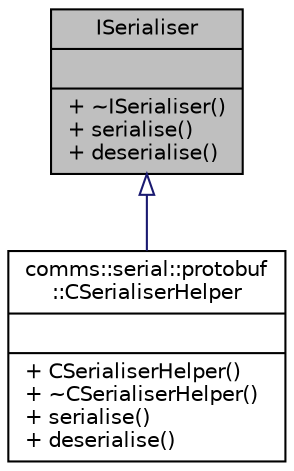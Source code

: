 digraph "ISerialiser"
{
 // LATEX_PDF_SIZE
  edge [fontname="Helvetica",fontsize="10",labelfontname="Helvetica",labelfontsize="10"];
  node [fontname="Helvetica",fontsize="10",shape=record];
  Node1 [label="{ISerialiser\n||+ ~ISerialiser()\l+ serialise()\l+ deserialise()\l}",height=0.2,width=0.4,color="black", fillcolor="grey75", style="filled", fontcolor="black",tooltip=" "];
  Node1 -> Node2 [dir="back",color="midnightblue",fontsize="10",style="solid",arrowtail="onormal",fontname="Helvetica"];
  Node2 [label="{comms::serial::protobuf\l::CSerialiserHelper\n||+ CSerialiserHelper()\l+ ~CSerialiserHelper()\l+ serialise()\l+ deserialise()\l}",height=0.2,width=0.4,color="black", fillcolor="white", style="filled",URL="$classcomms_1_1serial_1_1protobuf_1_1CSerialiserHelper.html",tooltip=" "];
}
